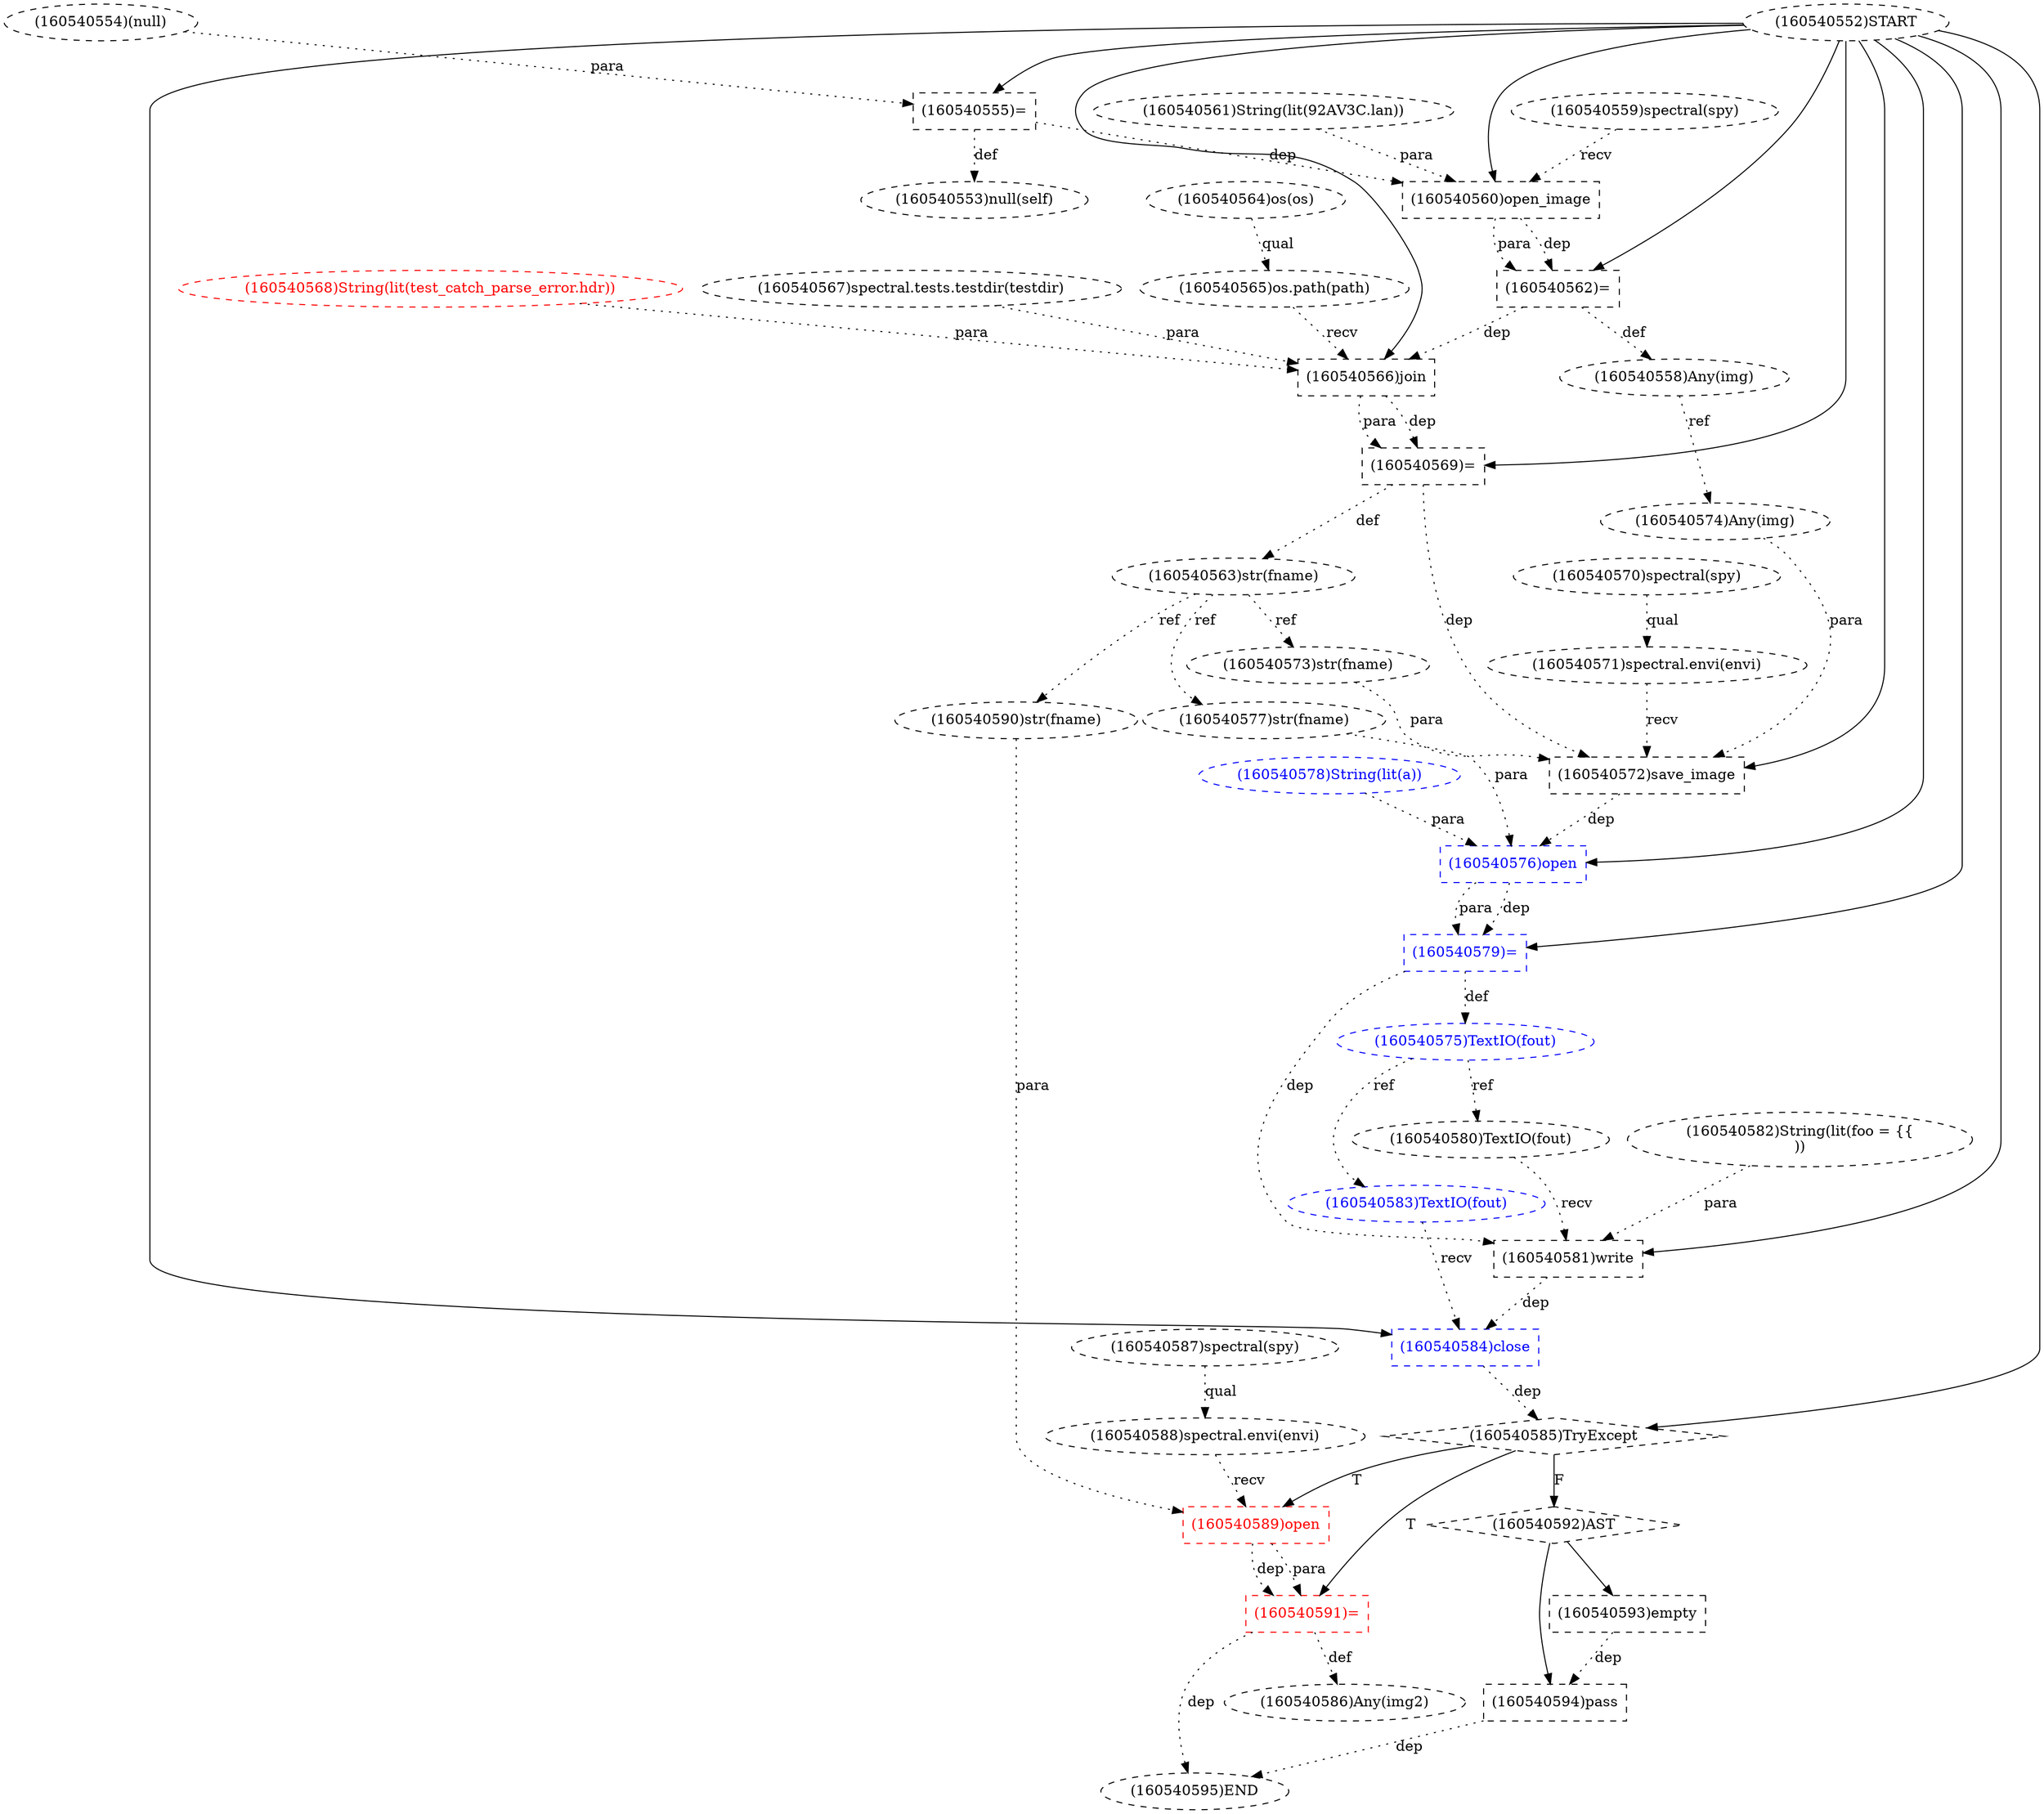 digraph G {
1 [label="(160540570)spectral(spy)" shape=ellipse style=dashed]
2 [label="(160540562)=" shape=box style=dashed]
3 [label="(160540573)str(fname)" shape=ellipse style=dashed]
4 [label="(160540569)=" shape=box style=dashed]
5 [label="(160540568)String(lit(test_catch_parse_error.hdr))" shape=ellipse style=dashed color=red fontcolor=red]
6 [label="(160540564)os(os)" shape=ellipse style=dashed]
7 [label="(160540588)spectral.envi(envi)" shape=ellipse style=dashed]
8 [label="(160540567)spectral.tests.testdir(testdir)" shape=ellipse style=dashed]
9 [label="(160540572)save_image" shape=box style=dashed]
10 [label="(160540576)open" shape=box style=dashed color=blue fontcolor=blue]
11 [label="(160540578)String(lit(a))" shape=ellipse style=dashed color=blue fontcolor=blue]
12 [label="(160540587)spectral(spy)" shape=ellipse style=dashed]
13 [label="(160540553)null(self)" shape=ellipse style=dashed]
14 [label="(160540593)empty" shape=box style=dashed]
15 [label="(160540594)pass" shape=box style=dashed]
16 [label="(160540586)Any(img2)" shape=ellipse style=dashed]
17 [label="(160540585)TryExcept" shape=diamond style=dashed]
18 [label="(160540563)str(fname)" shape=ellipse style=dashed]
19 [label="(160540571)spectral.envi(envi)" shape=ellipse style=dashed]
20 [label="(160540590)str(fname)" shape=ellipse style=dashed]
21 [label="(160540580)TextIO(fout)" shape=ellipse style=dashed]
22 [label="(160540581)write" shape=box style=dashed]
23 [label="(160540559)spectral(spy)" shape=ellipse style=dashed]
24 [label="(160540561)String(lit(92AV3C.lan))" shape=ellipse style=dashed]
25 [label="(160540592)AST" shape=diamond style=dashed]
26 [label="(160540575)TextIO(fout)" shape=ellipse style=dashed color=blue fontcolor=blue]
27 [label="(160540560)open_image" shape=box style=dashed]
28 [label="(160540566)join" shape=box style=dashed]
29 [label="(160540579)=" shape=box style=dashed color=blue fontcolor=blue]
30 [label="(160540554)(null)" shape=ellipse style=dashed]
31 [label="(160540577)str(fname)" shape=ellipse style=dashed]
32 [label="(160540595)END" style=dashed]
33 [label="(160540589)open" shape=box style=dashed color=red fontcolor=red]
34 [label="(160540552)START" style=dashed]
35 [label="(160540574)Any(img)" shape=ellipse style=dashed]
36 [label="(160540555)=" shape=box style=dashed]
37 [label="(160540565)os.path(path)" shape=ellipse style=dashed]
38 [label="(160540582)String(lit(foo = {{
))" shape=ellipse style=dashed]
39 [label="(160540591)=" shape=box style=dashed color=red fontcolor=red]
40 [label="(160540558)Any(img)" shape=ellipse style=dashed]
41 [label="(160540583)TextIO(fout)" shape=ellipse style=dashed color=blue fontcolor=blue]
42 [label="(160540584)close" shape=box style=dashed color=blue fontcolor=blue]
34 -> 2 [label="" style=solid];
27 -> 2 [label="dep" style=dotted];
27 -> 2 [label="para" style=dotted];
18 -> 3 [label="ref" style=dotted];
34 -> 4 [label="" style=solid];
28 -> 4 [label="dep" style=dotted];
28 -> 4 [label="para" style=dotted];
12 -> 7 [label="qual" style=dotted];
34 -> 9 [label="" style=solid];
19 -> 9 [label="recv" style=dotted];
3 -> 9 [label="para" style=dotted];
35 -> 9 [label="para" style=dotted];
4 -> 9 [label="dep" style=dotted];
34 -> 10 [label="" style=solid];
31 -> 10 [label="para" style=dotted];
11 -> 10 [label="para" style=dotted];
9 -> 10 [label="dep" style=dotted];
36 -> 13 [label="def" style=dotted];
25 -> 14 [label="" style=solid];
25 -> 15 [label="" style=solid];
14 -> 15 [label="dep" style=dotted];
39 -> 16 [label="def" style=dotted];
34 -> 17 [label="" style=solid];
42 -> 17 [label="dep" style=dotted];
4 -> 18 [label="def" style=dotted];
1 -> 19 [label="qual" style=dotted];
18 -> 20 [label="ref" style=dotted];
26 -> 21 [label="ref" style=dotted];
34 -> 22 [label="" style=solid];
21 -> 22 [label="recv" style=dotted];
38 -> 22 [label="para" style=dotted];
29 -> 22 [label="dep" style=dotted];
17 -> 25 [label="F"];
29 -> 26 [label="def" style=dotted];
34 -> 27 [label="" style=solid];
23 -> 27 [label="recv" style=dotted];
24 -> 27 [label="para" style=dotted];
36 -> 27 [label="dep" style=dotted];
34 -> 28 [label="" style=solid];
37 -> 28 [label="recv" style=dotted];
8 -> 28 [label="para" style=dotted];
5 -> 28 [label="para" style=dotted];
2 -> 28 [label="dep" style=dotted];
34 -> 29 [label="" style=solid];
10 -> 29 [label="dep" style=dotted];
10 -> 29 [label="para" style=dotted];
18 -> 31 [label="ref" style=dotted];
15 -> 32 [label="dep" style=dotted];
39 -> 32 [label="dep" style=dotted];
17 -> 33 [label="T"];
7 -> 33 [label="recv" style=dotted];
20 -> 33 [label="para" style=dotted];
40 -> 35 [label="ref" style=dotted];
34 -> 36 [label="" style=solid];
30 -> 36 [label="para" style=dotted];
6 -> 37 [label="qual" style=dotted];
17 -> 39 [label="T"];
33 -> 39 [label="dep" style=dotted];
33 -> 39 [label="para" style=dotted];
2 -> 40 [label="def" style=dotted];
26 -> 41 [label="ref" style=dotted];
34 -> 42 [label="" style=solid];
41 -> 42 [label="recv" style=dotted];
22 -> 42 [label="dep" style=dotted];
}